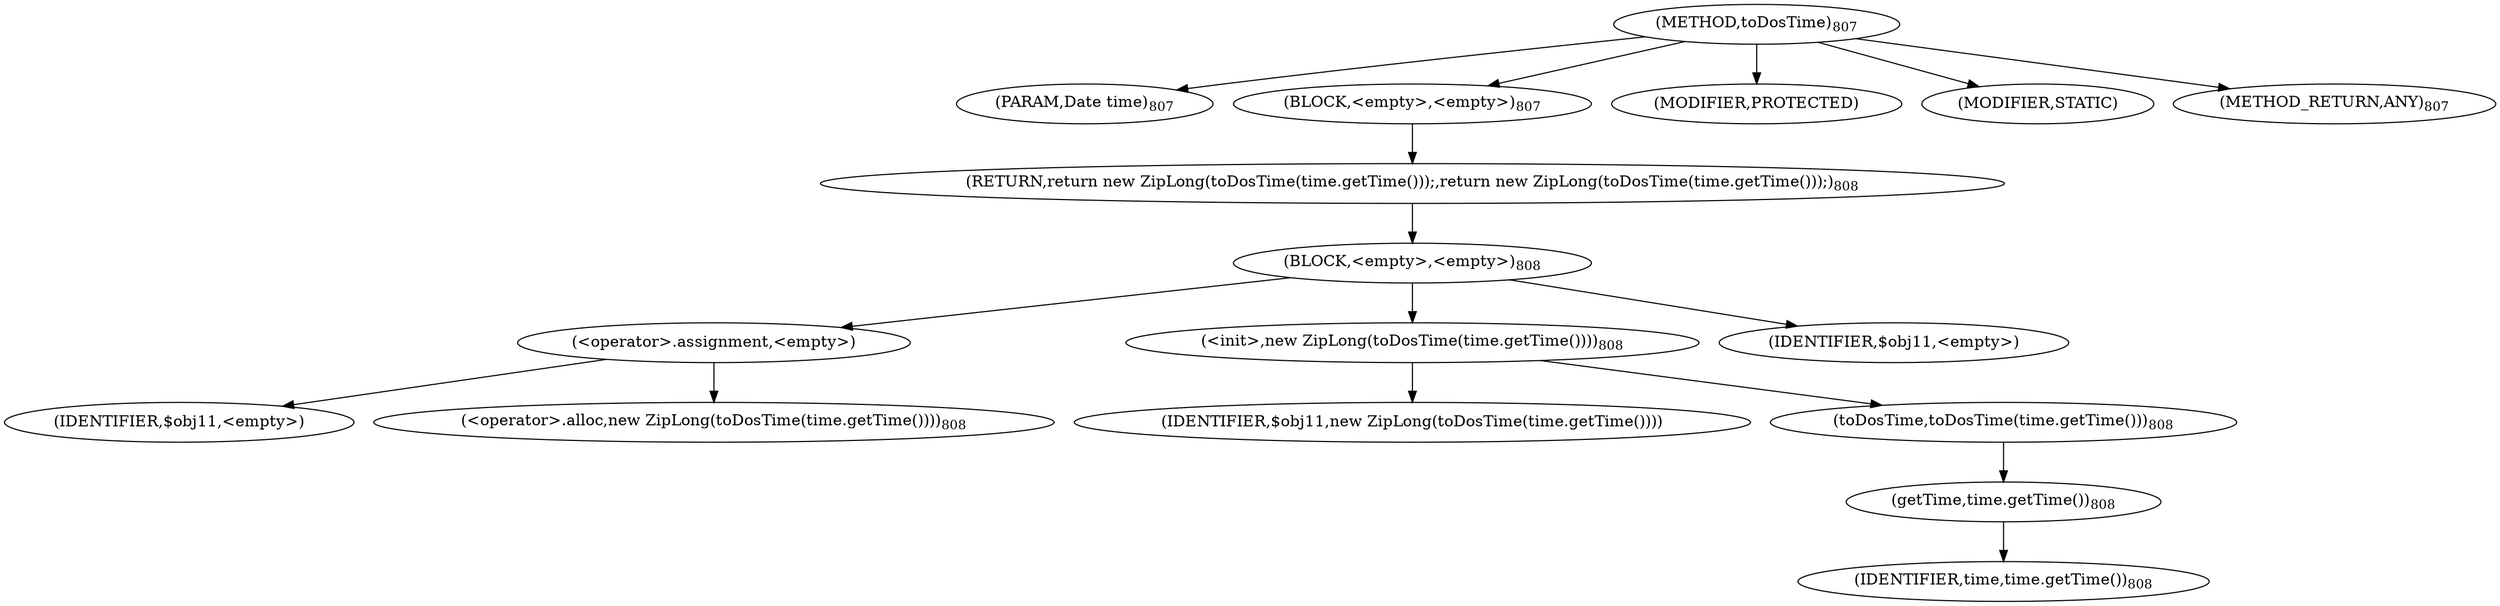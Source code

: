 digraph "toDosTime" {  
"1740" [label = <(METHOD,toDosTime)<SUB>807</SUB>> ]
"1741" [label = <(PARAM,Date time)<SUB>807</SUB>> ]
"1742" [label = <(BLOCK,&lt;empty&gt;,&lt;empty&gt;)<SUB>807</SUB>> ]
"1743" [label = <(RETURN,return new ZipLong(toDosTime(time.getTime()));,return new ZipLong(toDosTime(time.getTime()));)<SUB>808</SUB>> ]
"1744" [label = <(BLOCK,&lt;empty&gt;,&lt;empty&gt;)<SUB>808</SUB>> ]
"1745" [label = <(&lt;operator&gt;.assignment,&lt;empty&gt;)> ]
"1746" [label = <(IDENTIFIER,$obj11,&lt;empty&gt;)> ]
"1747" [label = <(&lt;operator&gt;.alloc,new ZipLong(toDosTime(time.getTime())))<SUB>808</SUB>> ]
"1748" [label = <(&lt;init&gt;,new ZipLong(toDosTime(time.getTime())))<SUB>808</SUB>> ]
"1749" [label = <(IDENTIFIER,$obj11,new ZipLong(toDosTime(time.getTime())))> ]
"1750" [label = <(toDosTime,toDosTime(time.getTime()))<SUB>808</SUB>> ]
"1751" [label = <(getTime,time.getTime())<SUB>808</SUB>> ]
"1752" [label = <(IDENTIFIER,time,time.getTime())<SUB>808</SUB>> ]
"1753" [label = <(IDENTIFIER,$obj11,&lt;empty&gt;)> ]
"1754" [label = <(MODIFIER,PROTECTED)> ]
"1755" [label = <(MODIFIER,STATIC)> ]
"1756" [label = <(METHOD_RETURN,ANY)<SUB>807</SUB>> ]
  "1740" -> "1741" 
  "1740" -> "1742" 
  "1740" -> "1754" 
  "1740" -> "1755" 
  "1740" -> "1756" 
  "1742" -> "1743" 
  "1743" -> "1744" 
  "1744" -> "1745" 
  "1744" -> "1748" 
  "1744" -> "1753" 
  "1745" -> "1746" 
  "1745" -> "1747" 
  "1748" -> "1749" 
  "1748" -> "1750" 
  "1750" -> "1751" 
  "1751" -> "1752" 
}

